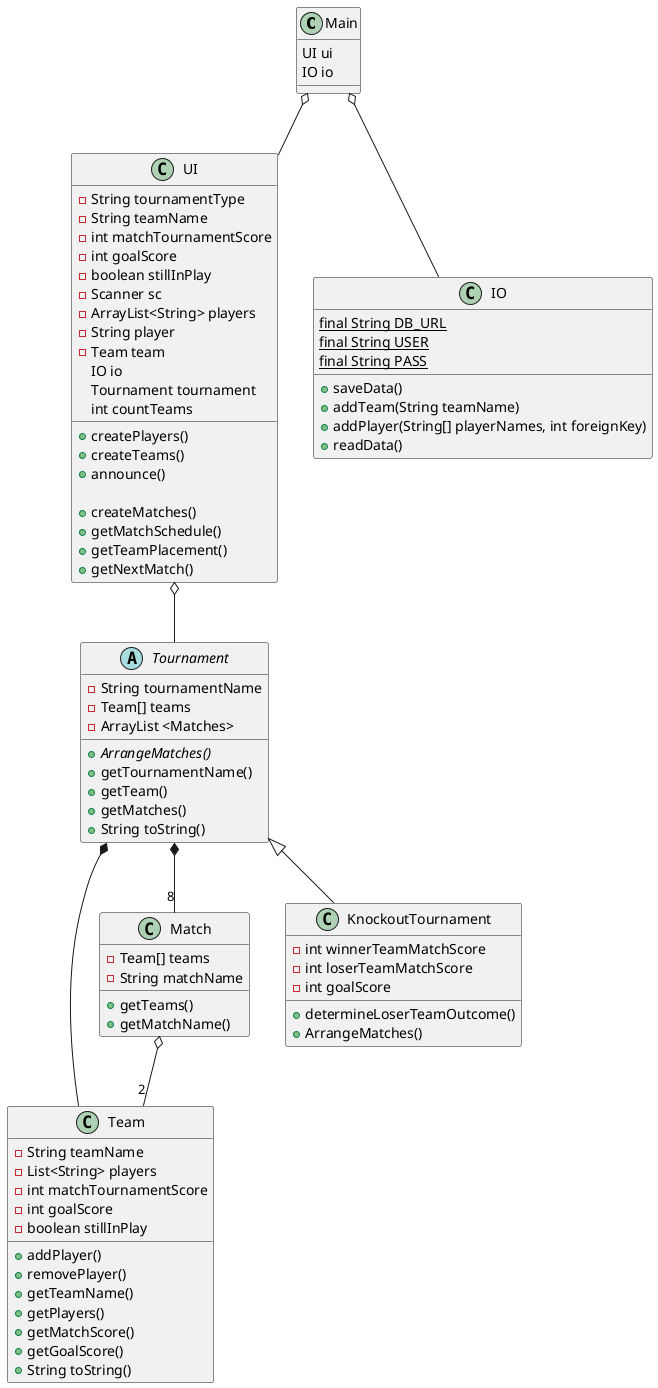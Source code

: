 @startuml
'https://plantuml.com/class-diagram

class Main{
UI ui
IO io
}


class Team {
-String teamName
-List<String> players
-int matchTournamentScore
-int goalScore
-boolean stillInPlay
+addPlayer()
+removePlayer()
+getTeamName()
+getPlayers()
+getMatchScore()
+getGoalScore()
+String toString()
}

class Match{
-Team[] teams
-String matchName
+getTeams()
+getMatchName()
}

abstract Tournament {
-String tournamentName
-Team[] teams
-ArrayList <Matches>
+{abstract}ArrangeMatches()
+getTournamentName()
+getTeam()
+getMatches()
+String toString()
}

class KnockoutTournament{
-int winnerTeamMatchScore
-int loserTeamMatchScore
-int goalScore
+determineLoserTeamOutcome()
+ArrangeMatches()
}

class UI {
-String tournamentType
-String teamName
-int matchTournamentScore
-int goalScore
-boolean stillInPlay
-Scanner sc
-ArrayList<String> players
-String player
-Team team
IO io
Tournament tournament
int countTeams
+createPlayers()
+createTeams()
+ announce()

+createMatches()
+getMatchSchedule()
+getTeamPlacement()
+getNextMatch()
}

class IO {
{static}final String DB_URL
{static}final String USER
{static}final String PASS
+saveData()
+addTeam(String teamName)
+addPlayer(String[] playerNames, int foreignKey)
+readData()
}

UI o-- Tournament
Main o-- IO
Tournament *-- "8" Match
Tournament *-- Team
Match o-- "2" Team
Tournament <|-- KnockoutTournament
Main o-- UI
@enduml